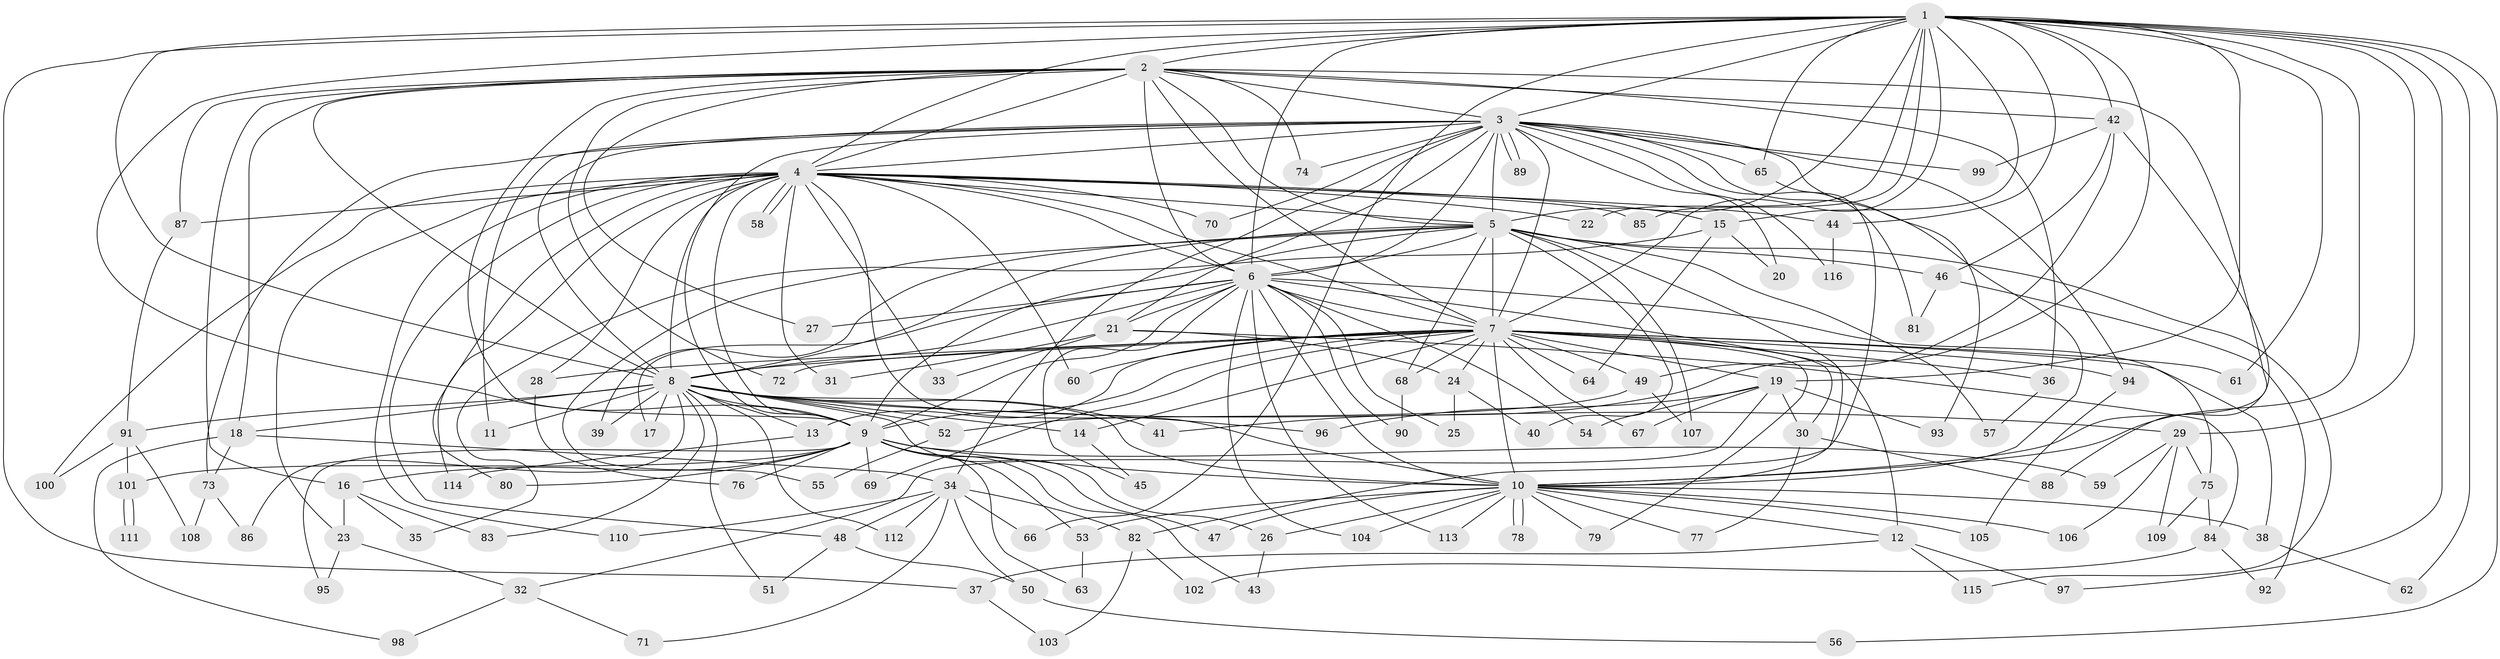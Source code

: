 // coarse degree distribution, {22: 0.022222222222222223, 16: 0.011111111111111112, 23: 0.011111111111111112, 33: 0.011111111111111112, 31: 0.011111111111111112, 20: 0.011111111111111112, 18: 0.011111111111111112, 2: 0.6111111111111112, 4: 0.05555555555555555, 3: 0.12222222222222222, 5: 0.05555555555555555, 10: 0.011111111111111112, 6: 0.022222222222222223, 8: 0.022222222222222223, 1: 0.011111111111111112}
// Generated by graph-tools (version 1.1) at 2025/51/02/27/25 19:51:52]
// undirected, 116 vertices, 257 edges
graph export_dot {
graph [start="1"]
  node [color=gray90,style=filled];
  1;
  2;
  3;
  4;
  5;
  6;
  7;
  8;
  9;
  10;
  11;
  12;
  13;
  14;
  15;
  16;
  17;
  18;
  19;
  20;
  21;
  22;
  23;
  24;
  25;
  26;
  27;
  28;
  29;
  30;
  31;
  32;
  33;
  34;
  35;
  36;
  37;
  38;
  39;
  40;
  41;
  42;
  43;
  44;
  45;
  46;
  47;
  48;
  49;
  50;
  51;
  52;
  53;
  54;
  55;
  56;
  57;
  58;
  59;
  60;
  61;
  62;
  63;
  64;
  65;
  66;
  67;
  68;
  69;
  70;
  71;
  72;
  73;
  74;
  75;
  76;
  77;
  78;
  79;
  80;
  81;
  82;
  83;
  84;
  85;
  86;
  87;
  88;
  89;
  90;
  91;
  92;
  93;
  94;
  95;
  96;
  97;
  98;
  99;
  100;
  101;
  102;
  103;
  104;
  105;
  106;
  107;
  108;
  109;
  110;
  111;
  112;
  113;
  114;
  115;
  116;
  1 -- 2;
  1 -- 3;
  1 -- 4;
  1 -- 5;
  1 -- 6;
  1 -- 7;
  1 -- 8;
  1 -- 9;
  1 -- 10;
  1 -- 15;
  1 -- 19;
  1 -- 22;
  1 -- 29;
  1 -- 37;
  1 -- 41;
  1 -- 42;
  1 -- 44;
  1 -- 56;
  1 -- 61;
  1 -- 62;
  1 -- 65;
  1 -- 66;
  1 -- 85;
  1 -- 97;
  2 -- 3;
  2 -- 4;
  2 -- 5;
  2 -- 6;
  2 -- 7;
  2 -- 8;
  2 -- 9;
  2 -- 10;
  2 -- 16;
  2 -- 18;
  2 -- 27;
  2 -- 36;
  2 -- 42;
  2 -- 72;
  2 -- 74;
  2 -- 87;
  3 -- 4;
  3 -- 5;
  3 -- 6;
  3 -- 7;
  3 -- 8;
  3 -- 9;
  3 -- 10;
  3 -- 11;
  3 -- 20;
  3 -- 21;
  3 -- 34;
  3 -- 65;
  3 -- 70;
  3 -- 73;
  3 -- 74;
  3 -- 81;
  3 -- 89;
  3 -- 89;
  3 -- 93;
  3 -- 94;
  3 -- 99;
  3 -- 116;
  4 -- 5;
  4 -- 6;
  4 -- 7;
  4 -- 8;
  4 -- 9;
  4 -- 10;
  4 -- 15;
  4 -- 22;
  4 -- 23;
  4 -- 28;
  4 -- 31;
  4 -- 33;
  4 -- 44;
  4 -- 48;
  4 -- 58;
  4 -- 58;
  4 -- 60;
  4 -- 70;
  4 -- 80;
  4 -- 85;
  4 -- 87;
  4 -- 100;
  4 -- 110;
  4 -- 114;
  5 -- 6;
  5 -- 7;
  5 -- 8;
  5 -- 9;
  5 -- 10;
  5 -- 39;
  5 -- 40;
  5 -- 46;
  5 -- 55;
  5 -- 57;
  5 -- 68;
  5 -- 107;
  5 -- 115;
  6 -- 7;
  6 -- 8;
  6 -- 9;
  6 -- 10;
  6 -- 12;
  6 -- 17;
  6 -- 21;
  6 -- 25;
  6 -- 27;
  6 -- 45;
  6 -- 54;
  6 -- 75;
  6 -- 90;
  6 -- 104;
  6 -- 113;
  7 -- 8;
  7 -- 9;
  7 -- 10;
  7 -- 13;
  7 -- 14;
  7 -- 19;
  7 -- 24;
  7 -- 28;
  7 -- 30;
  7 -- 36;
  7 -- 38;
  7 -- 49;
  7 -- 60;
  7 -- 61;
  7 -- 64;
  7 -- 67;
  7 -- 68;
  7 -- 69;
  7 -- 72;
  7 -- 79;
  7 -- 94;
  8 -- 9;
  8 -- 10;
  8 -- 11;
  8 -- 13;
  8 -- 14;
  8 -- 17;
  8 -- 18;
  8 -- 26;
  8 -- 29;
  8 -- 39;
  8 -- 41;
  8 -- 51;
  8 -- 52;
  8 -- 83;
  8 -- 86;
  8 -- 91;
  8 -- 96;
  8 -- 112;
  9 -- 10;
  9 -- 16;
  9 -- 43;
  9 -- 47;
  9 -- 53;
  9 -- 59;
  9 -- 63;
  9 -- 69;
  9 -- 76;
  9 -- 80;
  9 -- 95;
  9 -- 101;
  10 -- 12;
  10 -- 26;
  10 -- 38;
  10 -- 47;
  10 -- 53;
  10 -- 77;
  10 -- 78;
  10 -- 78;
  10 -- 79;
  10 -- 104;
  10 -- 105;
  10 -- 106;
  10 -- 113;
  12 -- 37;
  12 -- 97;
  12 -- 115;
  13 -- 114;
  14 -- 45;
  15 -- 20;
  15 -- 35;
  15 -- 64;
  16 -- 23;
  16 -- 35;
  16 -- 83;
  18 -- 34;
  18 -- 73;
  18 -- 98;
  19 -- 30;
  19 -- 32;
  19 -- 54;
  19 -- 67;
  19 -- 93;
  19 -- 96;
  21 -- 24;
  21 -- 31;
  21 -- 33;
  21 -- 84;
  23 -- 32;
  23 -- 95;
  24 -- 25;
  24 -- 40;
  26 -- 43;
  28 -- 76;
  29 -- 59;
  29 -- 75;
  29 -- 106;
  29 -- 109;
  30 -- 77;
  30 -- 88;
  32 -- 71;
  32 -- 98;
  34 -- 48;
  34 -- 50;
  34 -- 66;
  34 -- 71;
  34 -- 82;
  34 -- 110;
  34 -- 112;
  36 -- 57;
  37 -- 103;
  38 -- 62;
  42 -- 46;
  42 -- 49;
  42 -- 88;
  42 -- 99;
  44 -- 116;
  46 -- 81;
  46 -- 92;
  48 -- 50;
  48 -- 51;
  49 -- 52;
  49 -- 107;
  50 -- 56;
  52 -- 55;
  53 -- 63;
  65 -- 82;
  68 -- 90;
  73 -- 86;
  73 -- 108;
  75 -- 84;
  75 -- 109;
  82 -- 102;
  82 -- 103;
  84 -- 92;
  84 -- 102;
  87 -- 91;
  91 -- 100;
  91 -- 101;
  91 -- 108;
  94 -- 105;
  101 -- 111;
  101 -- 111;
}
